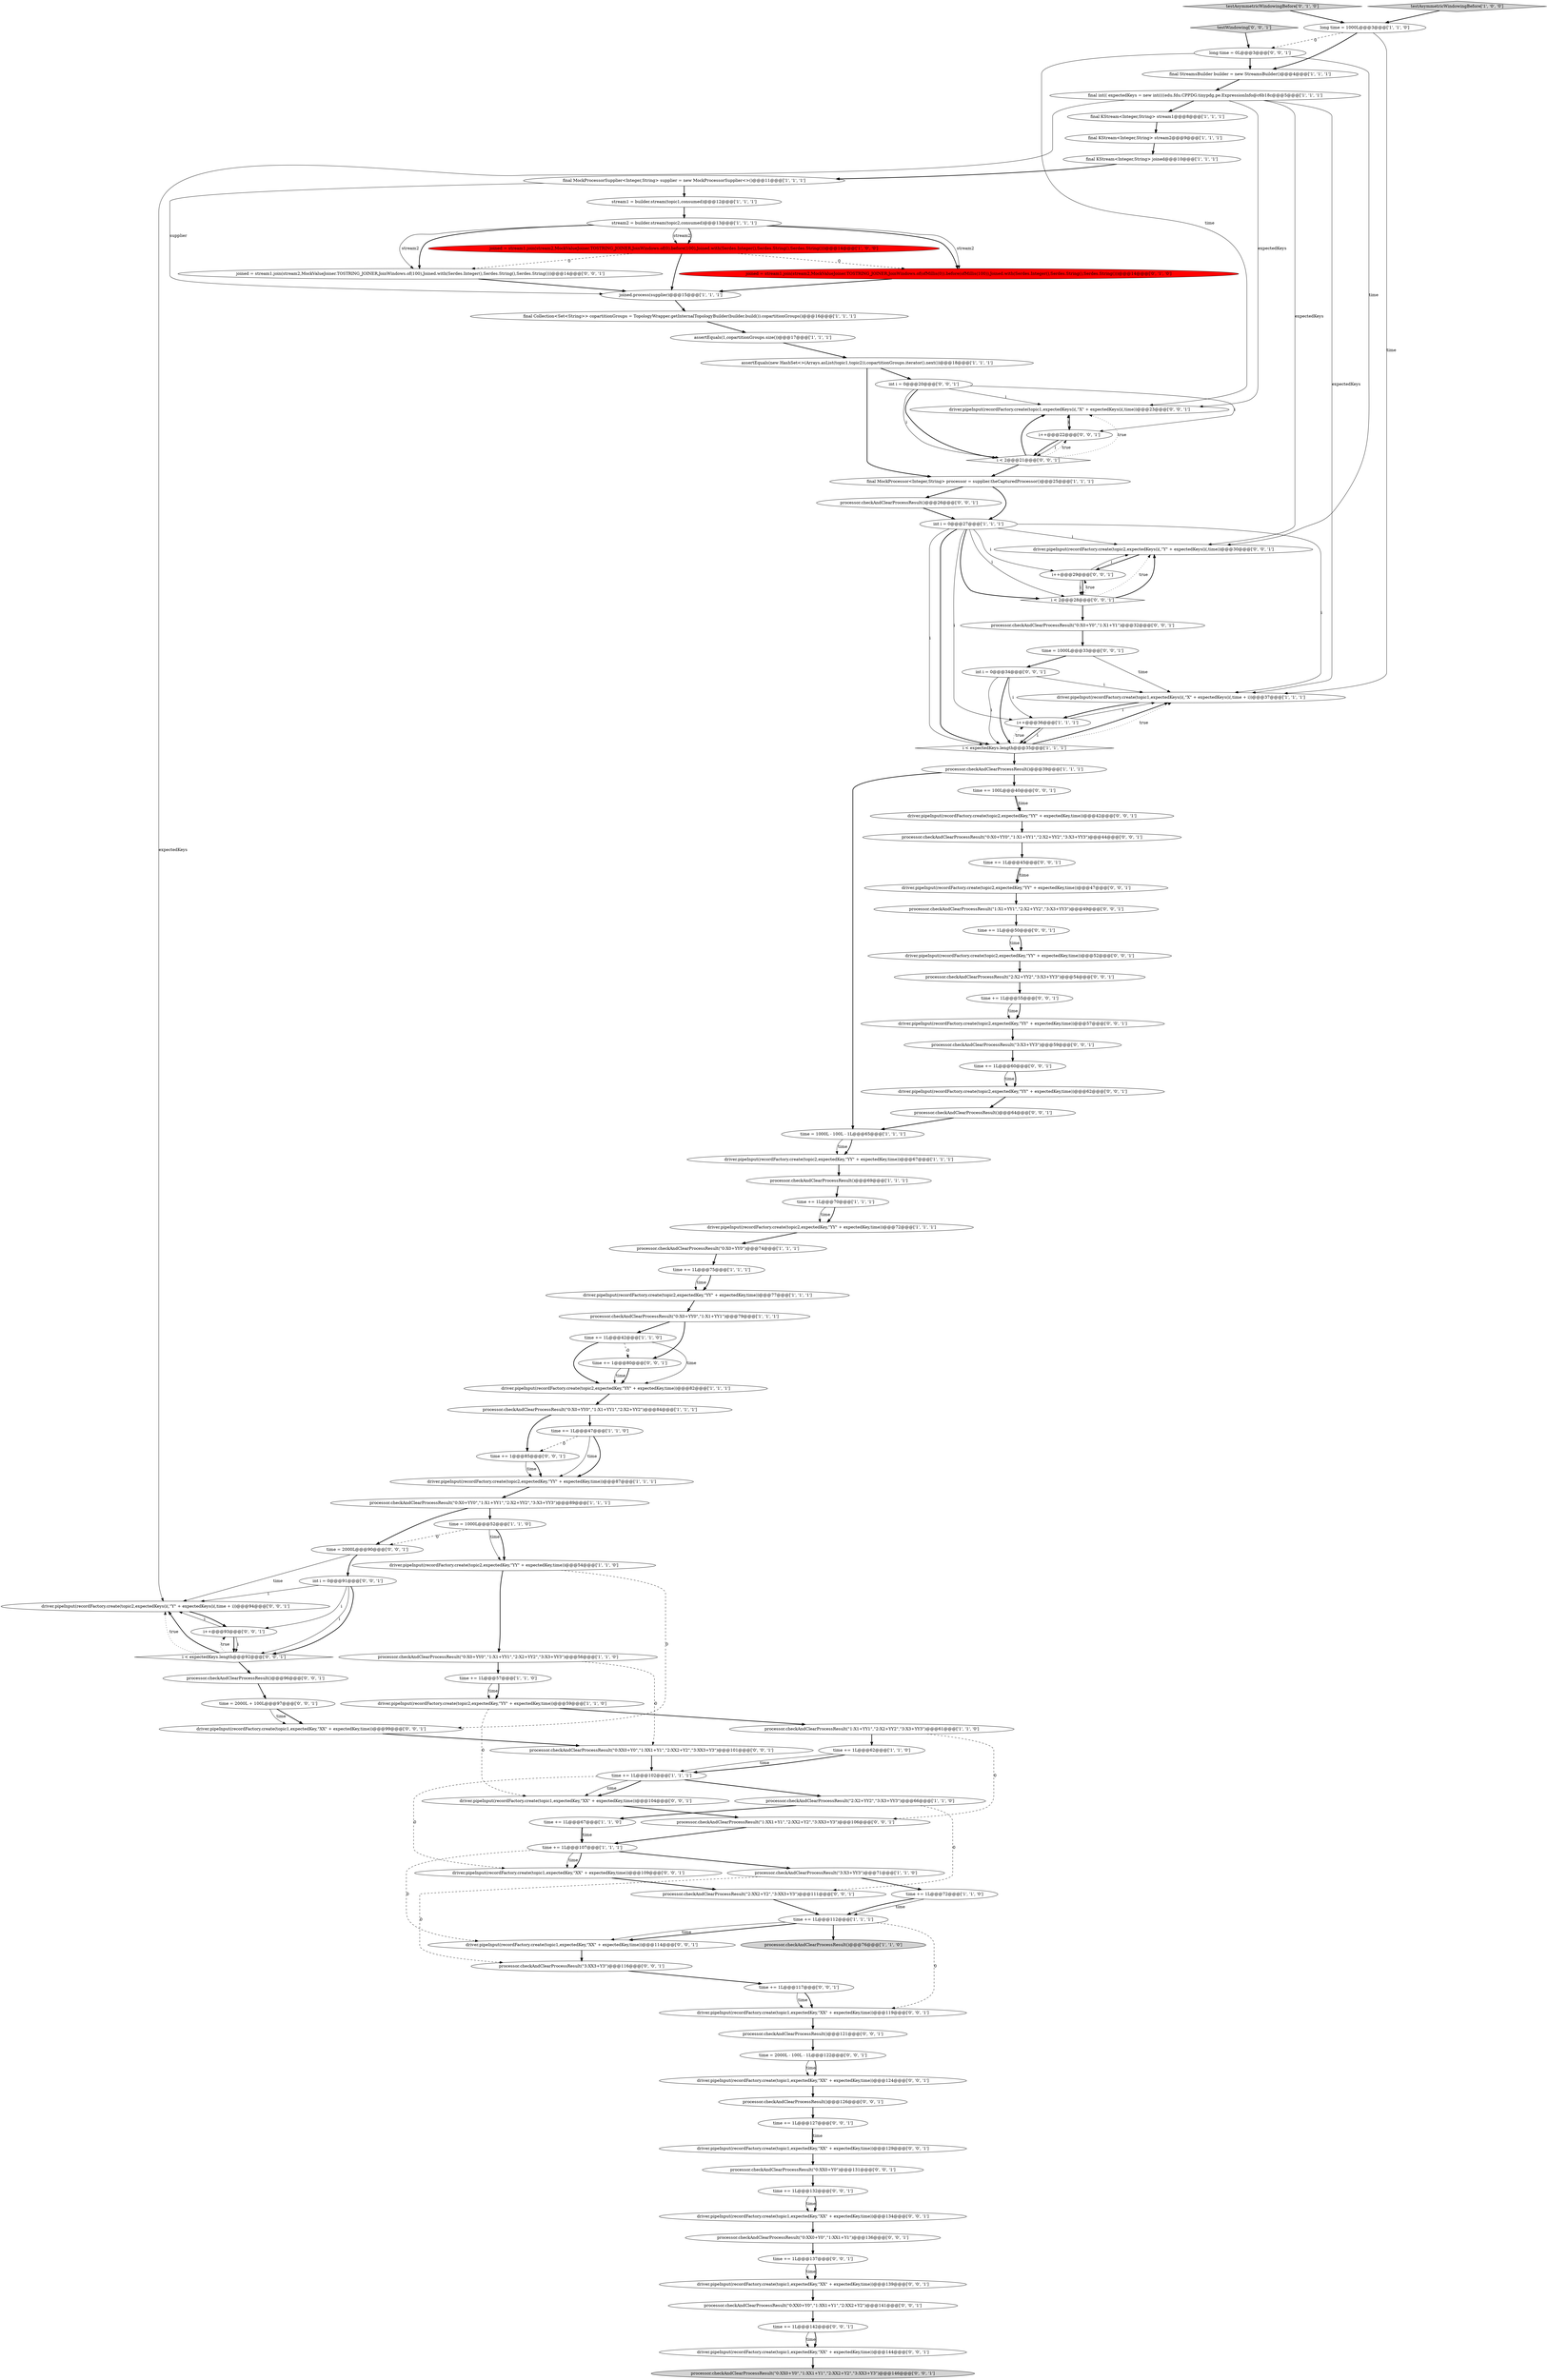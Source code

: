 digraph {
35 [style = filled, label = "joined.process(supplier)@@@15@@@['1', '1', '1']", fillcolor = white, shape = ellipse image = "AAA0AAABBB1BBB"];
63 [style = filled, label = "processor.checkAndClearProcessResult(\"0:XX0+Y0\",\"1:XX1+Y1\",\"2:XX2+Y2\")@@@141@@@['0', '0', '1']", fillcolor = white, shape = ellipse image = "AAA0AAABBB3BBB"];
70 [style = filled, label = "time += 1@@@80@@@['0', '0', '1']", fillcolor = white, shape = ellipse image = "AAA0AAABBB3BBB"];
79 [style = filled, label = "time = 1000L@@@33@@@['0', '0', '1']", fillcolor = white, shape = ellipse image = "AAA0AAABBB3BBB"];
62 [style = filled, label = "long time = 0L@@@3@@@['0', '0', '1']", fillcolor = white, shape = ellipse image = "AAA0AAABBB3BBB"];
95 [style = filled, label = "processor.checkAndClearProcessResult(\"3:XX3+Y3\")@@@116@@@['0', '0', '1']", fillcolor = white, shape = ellipse image = "AAA0AAABBB3BBB"];
72 [style = filled, label = "processor.checkAndClearProcessResult(\"0:XX0+Y0\",\"1:XX1+Y1\",\"2:XX2+Y2\",\"3:XX3+Y3\")@@@146@@@['0', '0', '1']", fillcolor = lightgray, shape = ellipse image = "AAA0AAABBB3BBB"];
87 [style = filled, label = "driver.pipeInput(recordFactory.create(topic2,expectedKeys(i(,\"Y\" + expectedKeys(i(,time + i))@@@94@@@['0', '0', '1']", fillcolor = white, shape = ellipse image = "AAA0AAABBB3BBB"];
104 [style = filled, label = "processor.checkAndClearProcessResult(\"0:XX0+Y0\")@@@131@@@['0', '0', '1']", fillcolor = white, shape = ellipse image = "AAA0AAABBB3BBB"];
90 [style = filled, label = "driver.pipeInput(recordFactory.create(topic1,expectedKey,\"XX\" + expectedKey,time))@@@144@@@['0', '0', '1']", fillcolor = white, shape = ellipse image = "AAA0AAABBB3BBB"];
27 [style = filled, label = "driver.pipeInput(recordFactory.create(topic2,expectedKey,\"YY\" + expectedKey,time))@@@67@@@['1', '1', '1']", fillcolor = white, shape = ellipse image = "AAA0AAABBB1BBB"];
48 [style = filled, label = "processor.checkAndClearProcessResult()@@@69@@@['1', '1', '1']", fillcolor = white, shape = ellipse image = "AAA0AAABBB1BBB"];
107 [style = filled, label = "driver.pipeInput(recordFactory.create(topic2,expectedKey,\"YY\" + expectedKey,time))@@@47@@@['0', '0', '1']", fillcolor = white, shape = ellipse image = "AAA0AAABBB3BBB"];
115 [style = filled, label = "time += 1L@@@55@@@['0', '0', '1']", fillcolor = white, shape = ellipse image = "AAA0AAABBB3BBB"];
47 [style = filled, label = "int i = 0@@@27@@@['1', '1', '1']", fillcolor = white, shape = ellipse image = "AAA0AAABBB1BBB"];
24 [style = filled, label = "assertEquals(new HashSet<>(Arrays.asList(topic1,topic2)),copartitionGroups.iterator().next())@@@18@@@['1', '1', '1']", fillcolor = white, shape = ellipse image = "AAA0AAABBB1BBB"];
88 [style = filled, label = "driver.pipeInput(recordFactory.create(topic1,expectedKey,\"XX\" + expectedKey,time))@@@119@@@['0', '0', '1']", fillcolor = white, shape = ellipse image = "AAA0AAABBB3BBB"];
67 [style = filled, label = "driver.pipeInput(recordFactory.create(topic1,expectedKey,\"XX\" + expectedKey,time))@@@99@@@['0', '0', '1']", fillcolor = white, shape = ellipse image = "AAA0AAABBB3BBB"];
69 [style = filled, label = "time += 1@@@85@@@['0', '0', '1']", fillcolor = white, shape = ellipse image = "AAA0AAABBB3BBB"];
112 [style = filled, label = "i < expectedKeys.length@@@92@@@['0', '0', '1']", fillcolor = white, shape = diamond image = "AAA0AAABBB3BBB"];
66 [style = filled, label = "driver.pipeInput(recordFactory.create(topic2,expectedKeys(i(,\"Y\" + expectedKeys(i(,time))@@@30@@@['0', '0', '1']", fillcolor = white, shape = ellipse image = "AAA0AAABBB3BBB"];
53 [style = filled, label = "processor.checkAndClearProcessResult()@@@96@@@['0', '0', '1']", fillcolor = white, shape = ellipse image = "AAA0AAABBB3BBB"];
82 [style = filled, label = "driver.pipeInput(recordFactory.create(topic1,expectedKeys(i(,\"X\" + expectedKeys(i(,time))@@@23@@@['0', '0', '1']", fillcolor = white, shape = ellipse image = "AAA0AAABBB3BBB"];
15 [style = filled, label = "processor.checkAndClearProcessResult(\"0:X0+YY0\",\"1:X1+YY1\",\"2:X2+YY2\",\"3:X3+YY3\")@@@89@@@['1', '1', '1']", fillcolor = white, shape = ellipse image = "AAA0AAABBB1BBB"];
92 [style = filled, label = "joined = stream1.join(stream2,MockValueJoiner.TOSTRING_JOINER,JoinWindows.of(100),Joined.with(Serdes.Integer(),Serdes.String(),Serdes.String()))@@@14@@@['0', '0', '1']", fillcolor = white, shape = ellipse image = "AAA0AAABBB3BBB"];
10 [style = filled, label = "joined = stream1.join(stream2,MockValueJoiner.TOSTRING_JOINER,JoinWindows.of(0).before(100),Joined.with(Serdes.Integer(),Serdes.String(),Serdes.String()))@@@14@@@['1', '0', '0']", fillcolor = red, shape = ellipse image = "AAA1AAABBB1BBB"];
54 [style = filled, label = "driver.pipeInput(recordFactory.create(topic2,expectedKey,\"YY\" + expectedKey,time))@@@57@@@['0', '0', '1']", fillcolor = white, shape = ellipse image = "AAA0AAABBB3BBB"];
110 [style = filled, label = "driver.pipeInput(recordFactory.create(topic1,expectedKey,\"XX\" + expectedKey,time))@@@134@@@['0', '0', '1']", fillcolor = white, shape = ellipse image = "AAA0AAABBB3BBB"];
65 [style = filled, label = "processor.checkAndClearProcessResult(\"3:X3+YY3\")@@@59@@@['0', '0', '1']", fillcolor = white, shape = ellipse image = "AAA0AAABBB3BBB"];
57 [style = filled, label = "processor.checkAndClearProcessResult(\"2:X2+YY2\",\"3:X3+YY3\")@@@54@@@['0', '0', '1']", fillcolor = white, shape = ellipse image = "AAA0AAABBB3BBB"];
80 [style = filled, label = "i < 2@@@28@@@['0', '0', '1']", fillcolor = white, shape = diamond image = "AAA0AAABBB3BBB"];
58 [style = filled, label = "time += 1L@@@127@@@['0', '0', '1']", fillcolor = white, shape = ellipse image = "AAA0AAABBB3BBB"];
0 [style = filled, label = "driver.pipeInput(recordFactory.create(topic2,expectedKey,\"YY\" + expectedKey,time))@@@72@@@['1', '1', '1']", fillcolor = white, shape = ellipse image = "AAA0AAABBB1BBB"];
85 [style = filled, label = "processor.checkAndClearProcessResult(\"0:XX0+Y0\",\"1:XX1+Y1\",\"2:XX2+Y2\",\"3:XX3+Y3\")@@@101@@@['0', '0', '1']", fillcolor = white, shape = ellipse image = "AAA0AAABBB3BBB"];
74 [style = filled, label = "processor.checkAndClearProcessResult(\"1:X1+YY1\",\"2:X2+YY2\",\"3:X3+YY3\")@@@49@@@['0', '0', '1']", fillcolor = white, shape = ellipse image = "AAA0AAABBB3BBB"];
50 [style = filled, label = "driver.pipeInput(recordFactory.create(topic2,expectedKey,\"YY\" + expectedKey,time))@@@54@@@['1', '1', '0']", fillcolor = white, shape = ellipse image = "AAA0AAABBB1BBB"];
33 [style = filled, label = "processor.checkAndClearProcessResult(\"2:X2+YY2\",\"3:X3+YY3\")@@@66@@@['1', '1', '0']", fillcolor = white, shape = ellipse image = "AAA0AAABBB1BBB"];
64 [style = filled, label = "time += 1L@@@60@@@['0', '0', '1']", fillcolor = white, shape = ellipse image = "AAA0AAABBB3BBB"];
76 [style = filled, label = "time += 1L@@@117@@@['0', '0', '1']", fillcolor = white, shape = ellipse image = "AAA0AAABBB3BBB"];
73 [style = filled, label = "processor.checkAndClearProcessResult()@@@121@@@['0', '0', '1']", fillcolor = white, shape = ellipse image = "AAA0AAABBB3BBB"];
68 [style = filled, label = "driver.pipeInput(recordFactory.create(topic1,expectedKey,\"XX\" + expectedKey,time))@@@104@@@['0', '0', '1']", fillcolor = white, shape = ellipse image = "AAA0AAABBB3BBB"];
3 [style = filled, label = "processor.checkAndClearProcessResult(\"3:X3+YY3\")@@@71@@@['1', '1', '0']", fillcolor = white, shape = ellipse image = "AAA0AAABBB1BBB"];
81 [style = filled, label = "processor.checkAndClearProcessResult(\"2:XX2+Y2\",\"3:XX3+Y3\")@@@111@@@['0', '0', '1']", fillcolor = white, shape = ellipse image = "AAA0AAABBB3BBB"];
78 [style = filled, label = "i++@@@22@@@['0', '0', '1']", fillcolor = white, shape = ellipse image = "AAA0AAABBB3BBB"];
41 [style = filled, label = "final MockProcessorSupplier<Integer,String> supplier = new MockProcessorSupplier<>()@@@11@@@['1', '1', '1']", fillcolor = white, shape = ellipse image = "AAA0AAABBB1BBB"];
34 [style = filled, label = "time += 1L@@@62@@@['1', '1', '0']", fillcolor = white, shape = ellipse image = "AAA0AAABBB1BBB"];
97 [style = filled, label = "processor.checkAndClearProcessResult()@@@126@@@['0', '0', '1']", fillcolor = white, shape = ellipse image = "AAA0AAABBB3BBB"];
44 [style = filled, label = "final int(( expectedKeys = new int((((edu.fdu.CPPDG.tinypdg.pe.ExpressionInfo@c6b18c@@@5@@@['1', '1', '1']", fillcolor = white, shape = ellipse image = "AAA0AAABBB1BBB"];
42 [style = filled, label = "stream1 = builder.stream(topic1,consumed)@@@12@@@['1', '1', '1']", fillcolor = white, shape = ellipse image = "AAA0AAABBB1BBB"];
30 [style = filled, label = "final MockProcessor<Integer,String> processor = supplier.theCapturedProcessor()@@@25@@@['1', '1', '1']", fillcolor = white, shape = ellipse image = "AAA0AAABBB1BBB"];
109 [style = filled, label = "driver.pipeInput(recordFactory.create(topic1,expectedKey,\"XX\" + expectedKey,time))@@@109@@@['0', '0', '1']", fillcolor = white, shape = ellipse image = "AAA0AAABBB3BBB"];
36 [style = filled, label = "time += 1L@@@107@@@['1', '1', '1']", fillcolor = white, shape = ellipse image = "AAA0AAABBB1BBB"];
37 [style = filled, label = "processor.checkAndClearProcessResult(\"0:X0+YY0\",\"1:X1+YY1\",\"2:X2+YY2\",\"3:X3+YY3\")@@@56@@@['1', '1', '0']", fillcolor = white, shape = ellipse image = "AAA0AAABBB1BBB"];
59 [style = filled, label = "testWindowing['0', '0', '1']", fillcolor = lightgray, shape = diamond image = "AAA0AAABBB3BBB"];
116 [style = filled, label = "time += 1L@@@142@@@['0', '0', '1']", fillcolor = white, shape = ellipse image = "AAA0AAABBB3BBB"];
9 [style = filled, label = "final KStream<Integer,String> stream1@@@8@@@['1', '1', '1']", fillcolor = white, shape = ellipse image = "AAA0AAABBB1BBB"];
43 [style = filled, label = "final KStream<Integer,String> stream2@@@9@@@['1', '1', '1']", fillcolor = white, shape = ellipse image = "AAA0AAABBB1BBB"];
89 [style = filled, label = "processor.checkAndClearProcessResult(\"0:X0+YY0\",\"1:X1+YY1\",\"2:X2+YY2\",\"3:X3+YY3\")@@@44@@@['0', '0', '1']", fillcolor = white, shape = ellipse image = "AAA0AAABBB3BBB"];
5 [style = filled, label = "time += 1L@@@57@@@['1', '1', '0']", fillcolor = white, shape = ellipse image = "AAA0AAABBB1BBB"];
84 [style = filled, label = "time = 2000L + 100L@@@97@@@['0', '0', '1']", fillcolor = white, shape = ellipse image = "AAA0AAABBB3BBB"];
38 [style = filled, label = "stream2 = builder.stream(topic2,consumed)@@@13@@@['1', '1', '1']", fillcolor = white, shape = ellipse image = "AAA0AAABBB1BBB"];
2 [style = filled, label = "processor.checkAndClearProcessResult(\"0:X0+YY0\",\"1:X1+YY1\",\"2:X2+YY2\")@@@84@@@['1', '1', '1']", fillcolor = white, shape = ellipse image = "AAA0AAABBB1BBB"];
32 [style = filled, label = "driver.pipeInput(recordFactory.create(topic1,expectedKeys(i(,\"X\" + expectedKeys(i(,time + i))@@@37@@@['1', '1', '1']", fillcolor = white, shape = ellipse image = "AAA0AAABBB1BBB"];
7 [style = filled, label = "time += 1L@@@42@@@['1', '1', '0']", fillcolor = white, shape = ellipse image = "AAA0AAABBB1BBB"];
45 [style = filled, label = "time += 1L@@@67@@@['1', '1', '0']", fillcolor = white, shape = ellipse image = "AAA0AAABBB1BBB"];
111 [style = filled, label = "i < 2@@@21@@@['0', '0', '1']", fillcolor = white, shape = diamond image = "AAA0AAABBB3BBB"];
103 [style = filled, label = "time = 2000L - 100L - 1L@@@122@@@['0', '0', '1']", fillcolor = white, shape = ellipse image = "AAA0AAABBB3BBB"];
93 [style = filled, label = "int i = 0@@@34@@@['0', '0', '1']", fillcolor = white, shape = ellipse image = "AAA0AAABBB3BBB"];
46 [style = filled, label = "driver.pipeInput(recordFactory.create(topic2,expectedKey,\"YY\" + expectedKey,time))@@@82@@@['1', '1', '1']", fillcolor = white, shape = ellipse image = "AAA0AAABBB1BBB"];
99 [style = filled, label = "driver.pipeInput(recordFactory.create(topic1,expectedKey,\"XX\" + expectedKey,time))@@@124@@@['0', '0', '1']", fillcolor = white, shape = ellipse image = "AAA0AAABBB3BBB"];
71 [style = filled, label = "driver.pipeInput(recordFactory.create(topic2,expectedKey,\"YY\" + expectedKey,time))@@@52@@@['0', '0', '1']", fillcolor = white, shape = ellipse image = "AAA0AAABBB3BBB"];
75 [style = filled, label = "int i = 0@@@91@@@['0', '0', '1']", fillcolor = white, shape = ellipse image = "AAA0AAABBB3BBB"];
14 [style = filled, label = "processor.checkAndClearProcessResult(\"0:X0+YY0\")@@@74@@@['1', '1', '1']", fillcolor = white, shape = ellipse image = "AAA0AAABBB1BBB"];
4 [style = filled, label = "driver.pipeInput(recordFactory.create(topic2,expectedKey,\"YY\" + expectedKey,time))@@@87@@@['1', '1', '1']", fillcolor = white, shape = ellipse image = "AAA0AAABBB1BBB"];
51 [style = filled, label = "testAsymmetricWindowingBefore['0', '1', '0']", fillcolor = lightgray, shape = diamond image = "AAA0AAABBB2BBB"];
100 [style = filled, label = "processor.checkAndClearProcessResult(\"1:XX1+Y1\",\"2:XX2+Y2\",\"3:XX3+Y3\")@@@106@@@['0', '0', '1']", fillcolor = white, shape = ellipse image = "AAA0AAABBB3BBB"];
18 [style = filled, label = "i < expectedKeys.length@@@35@@@['1', '1', '1']", fillcolor = white, shape = diamond image = "AAA0AAABBB1BBB"];
113 [style = filled, label = "driver.pipeInput(recordFactory.create(topic1,expectedKey,\"XX\" + expectedKey,time))@@@139@@@['0', '0', '1']", fillcolor = white, shape = ellipse image = "AAA0AAABBB3BBB"];
11 [style = filled, label = "long time = 1000L@@@3@@@['1', '1', '0']", fillcolor = white, shape = ellipse image = "AAA0AAABBB1BBB"];
108 [style = filled, label = "i++@@@29@@@['0', '0', '1']", fillcolor = white, shape = ellipse image = "AAA0AAABBB3BBB"];
86 [style = filled, label = "driver.pipeInput(recordFactory.create(topic1,expectedKey,\"XX\" + expectedKey,time))@@@114@@@['0', '0', '1']", fillcolor = white, shape = ellipse image = "AAA0AAABBB3BBB"];
17 [style = filled, label = "time = 1000L - 100L - 1L@@@65@@@['1', '1', '1']", fillcolor = white, shape = ellipse image = "AAA0AAABBB1BBB"];
40 [style = filled, label = "processor.checkAndClearProcessResult()@@@76@@@['1', '1', '0']", fillcolor = lightgray, shape = ellipse image = "AAA0AAABBB1BBB"];
98 [style = filled, label = "time = 2000L@@@90@@@['0', '0', '1']", fillcolor = white, shape = ellipse image = "AAA0AAABBB3BBB"];
28 [style = filled, label = "time += 1L@@@47@@@['1', '1', '0']", fillcolor = white, shape = ellipse image = "AAA0AAABBB1BBB"];
20 [style = filled, label = "final KStream<Integer,String> joined@@@10@@@['1', '1', '1']", fillcolor = white, shape = ellipse image = "AAA0AAABBB1BBB"];
114 [style = filled, label = "driver.pipeInput(recordFactory.create(topic2,expectedKey,\"YY\" + expectedKey,time))@@@42@@@['0', '0', '1']", fillcolor = white, shape = ellipse image = "AAA0AAABBB3BBB"];
94 [style = filled, label = "processor.checkAndClearProcessResult()@@@64@@@['0', '0', '1']", fillcolor = white, shape = ellipse image = "AAA0AAABBB3BBB"];
56 [style = filled, label = "processor.checkAndClearProcessResult(\"0:XX0+Y0\",\"1:XX1+Y1\")@@@136@@@['0', '0', '1']", fillcolor = white, shape = ellipse image = "AAA0AAABBB3BBB"];
6 [style = filled, label = "time += 1L@@@102@@@['1', '1', '1']", fillcolor = white, shape = ellipse image = "AAA0AAABBB1BBB"];
105 [style = filled, label = "time += 1L@@@132@@@['0', '0', '1']", fillcolor = white, shape = ellipse image = "AAA0AAABBB3BBB"];
26 [style = filled, label = "i++@@@36@@@['1', '1', '1']", fillcolor = white, shape = ellipse image = "AAA0AAABBB1BBB"];
49 [style = filled, label = "time += 1L@@@75@@@['1', '1', '1']", fillcolor = white, shape = ellipse image = "AAA0AAABBB1BBB"];
31 [style = filled, label = "testAsymmetricWindowingBefore['1', '0', '0']", fillcolor = lightgray, shape = diamond image = "AAA0AAABBB1BBB"];
29 [style = filled, label = "final Collection<Set<String>> copartitionGroups = TopologyWrapper.getInternalTopologyBuilder(builder.build()).copartitionGroups()@@@16@@@['1', '1', '1']", fillcolor = white, shape = ellipse image = "AAA0AAABBB1BBB"];
12 [style = filled, label = "driver.pipeInput(recordFactory.create(topic2,expectedKey,\"YY\" + expectedKey,time))@@@59@@@['1', '1', '0']", fillcolor = white, shape = ellipse image = "AAA0AAABBB1BBB"];
1 [style = filled, label = "processor.checkAndClearProcessResult(\"1:X1+YY1\",\"2:X2+YY2\",\"3:X3+YY3\")@@@61@@@['1', '1', '0']", fillcolor = white, shape = ellipse image = "AAA0AAABBB1BBB"];
61 [style = filled, label = "processor.checkAndClearProcessResult()@@@26@@@['0', '0', '1']", fillcolor = white, shape = ellipse image = "AAA0AAABBB3BBB"];
52 [style = filled, label = "joined = stream1.join(stream2,MockValueJoiner.TOSTRING_JOINER,JoinWindows.of(ofMillis(0)).before(ofMillis(100)),Joined.with(Serdes.Integer(),Serdes.String(),Serdes.String()))@@@14@@@['0', '1', '0']", fillcolor = red, shape = ellipse image = "AAA1AAABBB2BBB"];
60 [style = filled, label = "processor.checkAndClearProcessResult(\"0:X0+Y0\",\"1:X1+Y1\")@@@32@@@['0', '0', '1']", fillcolor = white, shape = ellipse image = "AAA0AAABBB3BBB"];
83 [style = filled, label = "driver.pipeInput(recordFactory.create(topic1,expectedKey,\"XX\" + expectedKey,time))@@@129@@@['0', '0', '1']", fillcolor = white, shape = ellipse image = "AAA0AAABBB3BBB"];
96 [style = filled, label = "time += 1L@@@137@@@['0', '0', '1']", fillcolor = white, shape = ellipse image = "AAA0AAABBB3BBB"];
25 [style = filled, label = "time += 1L@@@70@@@['1', '1', '1']", fillcolor = white, shape = ellipse image = "AAA0AAABBB1BBB"];
101 [style = filled, label = "driver.pipeInput(recordFactory.create(topic2,expectedKey,\"YY\" + expectedKey,time))@@@62@@@['0', '0', '1']", fillcolor = white, shape = ellipse image = "AAA0AAABBB3BBB"];
8 [style = filled, label = "driver.pipeInput(recordFactory.create(topic2,expectedKey,\"YY\" + expectedKey,time))@@@77@@@['1', '1', '1']", fillcolor = white, shape = ellipse image = "AAA0AAABBB1BBB"];
55 [style = filled, label = "int i = 0@@@20@@@['0', '0', '1']", fillcolor = white, shape = ellipse image = "AAA0AAABBB3BBB"];
21 [style = filled, label = "time = 1000L@@@52@@@['1', '1', '0']", fillcolor = white, shape = ellipse image = "AAA0AAABBB1BBB"];
23 [style = filled, label = "time += 1L@@@72@@@['1', '1', '0']", fillcolor = white, shape = ellipse image = "AAA0AAABBB1BBB"];
102 [style = filled, label = "time += 1L@@@45@@@['0', '0', '1']", fillcolor = white, shape = ellipse image = "AAA0AAABBB3BBB"];
22 [style = filled, label = "processor.checkAndClearProcessResult(\"0:X0+YY0\",\"1:X1+YY1\")@@@79@@@['1', '1', '1']", fillcolor = white, shape = ellipse image = "AAA0AAABBB1BBB"];
91 [style = filled, label = "time += 1L@@@50@@@['0', '0', '1']", fillcolor = white, shape = ellipse image = "AAA0AAABBB3BBB"];
13 [style = filled, label = "assertEquals(1,copartitionGroups.size())@@@17@@@['1', '1', '1']", fillcolor = white, shape = ellipse image = "AAA0AAABBB1BBB"];
77 [style = filled, label = "time += 100L@@@40@@@['0', '0', '1']", fillcolor = white, shape = ellipse image = "AAA0AAABBB3BBB"];
19 [style = filled, label = "processor.checkAndClearProcessResult()@@@39@@@['1', '1', '1']", fillcolor = white, shape = ellipse image = "AAA0AAABBB1BBB"];
106 [style = filled, label = "i++@@@93@@@['0', '0', '1']", fillcolor = white, shape = ellipse image = "AAA0AAABBB3BBB"];
16 [style = filled, label = "final StreamsBuilder builder = new StreamsBuilder()@@@4@@@['1', '1', '1']", fillcolor = white, shape = ellipse image = "AAA0AAABBB1BBB"];
39 [style = filled, label = "time += 1L@@@112@@@['1', '1', '1']", fillcolor = white, shape = ellipse image = "AAA0AAABBB1BBB"];
86->95 [style = bold, label=""];
91->71 [style = bold, label=""];
90->72 [style = bold, label=""];
94->17 [style = bold, label=""];
111->78 [style = dotted, label="true"];
38->52 [style = bold, label=""];
58->83 [style = bold, label=""];
15->21 [style = bold, label=""];
115->54 [style = bold, label=""];
46->2 [style = bold, label=""];
78->111 [style = bold, label=""];
106->87 [style = solid, label="i"];
4->15 [style = bold, label=""];
69->4 [style = bold, label=""];
112->87 [style = dotted, label="true"];
10->35 [style = bold, label=""];
93->26 [style = solid, label="i"];
59->62 [style = bold, label=""];
1->100 [style = dashed, label="0"];
75->87 [style = solid, label="i"];
9->43 [style = bold, label=""];
34->6 [style = solid, label="time"];
21->98 [style = dashed, label="0"];
44->87 [style = solid, label="expectedKeys"];
102->107 [style = solid, label="time"];
47->108 [style = solid, label="i"];
54->65 [style = bold, label=""];
113->63 [style = bold, label=""];
24->30 [style = bold, label=""];
99->97 [style = bold, label=""];
49->8 [style = bold, label=""];
111->82 [style = dotted, label="true"];
37->5 [style = bold, label=""];
38->10 [style = solid, label="stream2"];
0->14 [style = bold, label=""];
106->112 [style = solid, label="i"];
21->50 [style = solid, label="time"];
75->106 [style = solid, label="i"];
73->103 [style = bold, label=""];
80->108 [style = dotted, label="true"];
104->105 [style = bold, label=""];
80->60 [style = bold, label=""];
18->32 [style = bold, label=""];
116->90 [style = solid, label="time"];
33->45 [style = bold, label=""];
2->69 [style = bold, label=""];
17->27 [style = bold, label=""];
12->68 [style = dashed, label="0"];
2->28 [style = bold, label=""];
51->11 [style = bold, label=""];
21->50 [style = bold, label=""];
52->35 [style = bold, label=""];
39->86 [style = bold, label=""];
26->32 [style = solid, label="i"];
105->110 [style = solid, label="time"];
11->16 [style = bold, label=""];
77->114 [style = solid, label="time"];
62->66 [style = solid, label="time"];
76->88 [style = bold, label=""];
108->80 [style = bold, label=""];
7->46 [style = bold, label=""];
24->55 [style = bold, label=""];
50->37 [style = bold, label=""];
83->104 [style = bold, label=""];
56->96 [style = bold, label=""];
33->81 [style = dashed, label="0"];
18->19 [style = bold, label=""];
87->106 [style = bold, label=""];
11->32 [style = solid, label="time"];
84->67 [style = solid, label="time"];
36->109 [style = solid, label="time"];
58->83 [style = solid, label="time"];
12->1 [style = bold, label=""];
62->82 [style = solid, label="time"];
32->26 [style = bold, label=""];
22->7 [style = bold, label=""];
31->11 [style = bold, label=""];
80->66 [style = dotted, label="true"];
8->22 [style = bold, label=""];
57->115 [style = bold, label=""];
80->66 [style = bold, label=""];
3->23 [style = bold, label=""];
70->46 [style = solid, label="time"];
20->41 [style = bold, label=""];
85->6 [style = bold, label=""];
96->113 [style = solid, label="time"];
18->26 [style = dotted, label="true"];
89->102 [style = bold, label=""];
116->90 [style = bold, label=""];
69->4 [style = solid, label="time"];
5->12 [style = solid, label="time"];
30->47 [style = bold, label=""];
66->108 [style = bold, label=""];
109->81 [style = bold, label=""];
115->54 [style = solid, label="time"];
111->30 [style = bold, label=""];
112->106 [style = dotted, label="true"];
75->112 [style = solid, label="i"];
26->18 [style = solid, label="i"];
42->38 [style = bold, label=""];
25->0 [style = bold, label=""];
47->80 [style = bold, label=""];
102->107 [style = bold, label=""];
103->99 [style = solid, label="time"];
81->39 [style = bold, label=""];
35->29 [style = bold, label=""];
13->24 [style = bold, label=""];
98->87 [style = solid, label="time"];
23->39 [style = solid, label="time"];
3->95 [style = dashed, label="0"];
47->18 [style = bold, label=""];
45->36 [style = solid, label="time"];
111->82 [style = bold, label=""];
36->109 [style = bold, label=""];
95->76 [style = bold, label=""];
43->20 [style = bold, label=""];
45->36 [style = bold, label=""];
22->70 [style = bold, label=""];
47->18 [style = solid, label="i"];
19->17 [style = bold, label=""];
60->79 [style = bold, label=""];
70->46 [style = bold, label=""];
49->8 [style = solid, label="time"];
38->52 [style = solid, label="stream2"];
47->66 [style = solid, label="i"];
37->85 [style = dashed, label="0"];
6->68 [style = solid, label="time"];
93->32 [style = solid, label="i"];
107->74 [style = bold, label=""];
29->13 [style = bold, label=""];
103->99 [style = bold, label=""];
11->62 [style = dashed, label="0"];
98->75 [style = bold, label=""];
10->52 [style = dashed, label="0"];
62->16 [style = bold, label=""];
101->94 [style = bold, label=""];
93->18 [style = solid, label="i"];
77->114 [style = bold, label=""];
50->67 [style = dashed, label="0"];
108->80 [style = solid, label="i"];
1->34 [style = bold, label=""];
82->78 [style = bold, label=""];
112->87 [style = bold, label=""];
7->70 [style = dashed, label="0"];
63->116 [style = bold, label=""];
16->44 [style = bold, label=""];
6->33 [style = bold, label=""];
39->40 [style = bold, label=""];
10->92 [style = dashed, label="0"];
44->82 [style = solid, label="expectedKeys"];
23->39 [style = bold, label=""];
91->71 [style = solid, label="time"];
15->98 [style = bold, label=""];
112->53 [style = bold, label=""];
44->9 [style = bold, label=""];
93->18 [style = bold, label=""];
47->80 [style = solid, label="i"];
19->77 [style = bold, label=""];
47->26 [style = solid, label="i"];
114->89 [style = bold, label=""];
38->92 [style = bold, label=""];
74->91 [style = bold, label=""];
47->32 [style = solid, label="i"];
75->112 [style = bold, label=""];
78->111 [style = solid, label="i"];
100->36 [style = bold, label=""];
92->35 [style = bold, label=""];
76->88 [style = solid, label="time"];
96->113 [style = bold, label=""];
14->49 [style = bold, label=""];
30->61 [style = bold, label=""];
38->10 [style = bold, label=""];
55->82 [style = solid, label="i"];
65->64 [style = bold, label=""];
84->67 [style = bold, label=""];
97->58 [style = bold, label=""];
38->92 [style = solid, label="stream2"];
55->78 [style = solid, label="i"];
7->46 [style = solid, label="time"];
28->4 [style = solid, label="time"];
79->32 [style = solid, label="time"];
18->32 [style = dotted, label="true"];
105->110 [style = bold, label=""];
64->101 [style = bold, label=""];
41->35 [style = solid, label="supplier"];
39->88 [style = dashed, label="0"];
78->82 [style = solid, label="i"];
71->57 [style = bold, label=""];
6->109 [style = dashed, label="0"];
5->12 [style = bold, label=""];
68->100 [style = bold, label=""];
61->47 [style = bold, label=""];
67->85 [style = bold, label=""];
39->86 [style = solid, label="time"];
28->69 [style = dashed, label="0"];
34->6 [style = bold, label=""];
44->32 [style = solid, label="expectedKeys"];
44->66 [style = solid, label="expectedKeys"];
27->48 [style = bold, label=""];
48->25 [style = bold, label=""];
53->84 [style = bold, label=""];
106->112 [style = bold, label=""];
64->101 [style = solid, label="time"];
6->68 [style = bold, label=""];
55->111 [style = bold, label=""];
55->111 [style = solid, label="i"];
88->73 [style = bold, label=""];
110->56 [style = bold, label=""];
17->27 [style = solid, label="time"];
79->93 [style = bold, label=""];
108->66 [style = solid, label="i"];
25->0 [style = solid, label="time"];
28->4 [style = bold, label=""];
36->86 [style = dashed, label="0"];
26->18 [style = bold, label=""];
41->42 [style = bold, label=""];
36->3 [style = bold, label=""];
}
